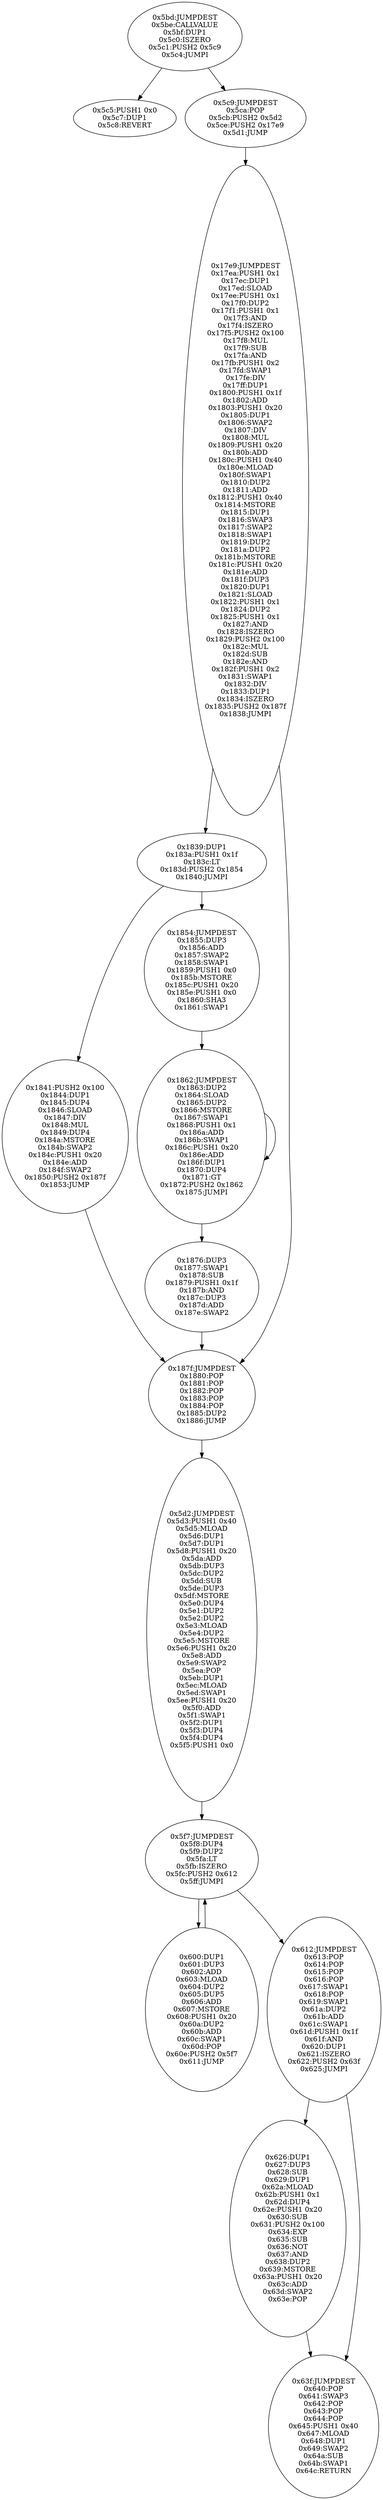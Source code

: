digraph{
1469[label="0x5bd:JUMPDEST
0x5be:CALLVALUE
0x5bf:DUP1
0x5c0:ISZERO
0x5c1:PUSH2 0x5c9
0x5c4:JUMPI"]
1469 -> 1477
1469 -> 1481
1477[label="0x5c5:PUSH1 0x0
0x5c7:DUP1
0x5c8:REVERT"]
1481[label="0x5c9:JUMPDEST
0x5ca:POP
0x5cb:PUSH2 0x5d2
0x5ce:PUSH2 0x17e9
0x5d1:JUMP"]
1481 -> 6121
6121[label="0x17e9:JUMPDEST
0x17ea:PUSH1 0x1
0x17ec:DUP1
0x17ed:SLOAD
0x17ee:PUSH1 0x1
0x17f0:DUP2
0x17f1:PUSH1 0x1
0x17f3:AND
0x17f4:ISZERO
0x17f5:PUSH2 0x100
0x17f8:MUL
0x17f9:SUB
0x17fa:AND
0x17fb:PUSH1 0x2
0x17fd:SWAP1
0x17fe:DIV
0x17ff:DUP1
0x1800:PUSH1 0x1f
0x1802:ADD
0x1803:PUSH1 0x20
0x1805:DUP1
0x1806:SWAP2
0x1807:DIV
0x1808:MUL
0x1809:PUSH1 0x20
0x180b:ADD
0x180c:PUSH1 0x40
0x180e:MLOAD
0x180f:SWAP1
0x1810:DUP2
0x1811:ADD
0x1812:PUSH1 0x40
0x1814:MSTORE
0x1815:DUP1
0x1816:SWAP3
0x1817:SWAP2
0x1818:SWAP1
0x1819:DUP2
0x181a:DUP2
0x181b:MSTORE
0x181c:PUSH1 0x20
0x181e:ADD
0x181f:DUP3
0x1820:DUP1
0x1821:SLOAD
0x1822:PUSH1 0x1
0x1824:DUP2
0x1825:PUSH1 0x1
0x1827:AND
0x1828:ISZERO
0x1829:PUSH2 0x100
0x182c:MUL
0x182d:SUB
0x182e:AND
0x182f:PUSH1 0x2
0x1831:SWAP1
0x1832:DIV
0x1833:DUP1
0x1834:ISZERO
0x1835:PUSH2 0x187f
0x1838:JUMPI"]
6121 -> 6201
6121 -> 6271
6201[label="0x1839:DUP1
0x183a:PUSH1 0x1f
0x183c:LT
0x183d:PUSH2 0x1854
0x1840:JUMPI"]
6201 -> 6209
6201 -> 6228
6209[label="0x1841:PUSH2 0x100
0x1844:DUP1
0x1845:DUP4
0x1846:SLOAD
0x1847:DIV
0x1848:MUL
0x1849:DUP4
0x184a:MSTORE
0x184b:SWAP2
0x184c:PUSH1 0x20
0x184e:ADD
0x184f:SWAP2
0x1850:PUSH2 0x187f
0x1853:JUMP"]
6209 -> 6271
6271[label="0x187f:JUMPDEST
0x1880:POP
0x1881:POP
0x1882:POP
0x1883:POP
0x1884:POP
0x1885:DUP2
0x1886:JUMP"]
6271 -> 1490
6228[label="0x1854:JUMPDEST
0x1855:DUP3
0x1856:ADD
0x1857:SWAP2
0x1858:SWAP1
0x1859:PUSH1 0x0
0x185b:MSTORE
0x185c:PUSH1 0x20
0x185e:PUSH1 0x0
0x1860:SHA3
0x1861:SWAP1"]
6228 -> 6242
6242[label="0x1862:JUMPDEST
0x1863:DUP2
0x1864:SLOAD
0x1865:DUP2
0x1866:MSTORE
0x1867:SWAP1
0x1868:PUSH1 0x1
0x186a:ADD
0x186b:SWAP1
0x186c:PUSH1 0x20
0x186e:ADD
0x186f:DUP1
0x1870:DUP4
0x1871:GT
0x1872:PUSH2 0x1862
0x1875:JUMPI"]
6242 -> 6262
6242 -> 6242
6262[label="0x1876:DUP3
0x1877:SWAP1
0x1878:SUB
0x1879:PUSH1 0x1f
0x187b:AND
0x187c:DUP3
0x187d:ADD
0x187e:SWAP2"]
6262 -> 6271
1490[label="0x5d2:JUMPDEST
0x5d3:PUSH1 0x40
0x5d5:MLOAD
0x5d6:DUP1
0x5d7:DUP1
0x5d8:PUSH1 0x20
0x5da:ADD
0x5db:DUP3
0x5dc:DUP2
0x5dd:SUB
0x5de:DUP3
0x5df:MSTORE
0x5e0:DUP4
0x5e1:DUP2
0x5e2:DUP2
0x5e3:MLOAD
0x5e4:DUP2
0x5e5:MSTORE
0x5e6:PUSH1 0x20
0x5e8:ADD
0x5e9:SWAP2
0x5ea:POP
0x5eb:DUP1
0x5ec:MLOAD
0x5ed:SWAP1
0x5ee:PUSH1 0x20
0x5f0:ADD
0x5f1:SWAP1
0x5f2:DUP1
0x5f3:DUP4
0x5f4:DUP4
0x5f5:PUSH1 0x0"]
1490 -> 1527
1527[label="0x5f7:JUMPDEST
0x5f8:DUP4
0x5f9:DUP2
0x5fa:LT
0x5fb:ISZERO
0x5fc:PUSH2 0x612
0x5ff:JUMPI"]
1527 -> 1536
1527 -> 1554
1536[label="0x600:DUP1
0x601:DUP3
0x602:ADD
0x603:MLOAD
0x604:DUP2
0x605:DUP5
0x606:ADD
0x607:MSTORE
0x608:PUSH1 0x20
0x60a:DUP2
0x60b:ADD
0x60c:SWAP1
0x60d:POP
0x60e:PUSH2 0x5f7
0x611:JUMP"]
1536 -> 1527
1554[label="0x612:JUMPDEST
0x613:POP
0x614:POP
0x615:POP
0x616:POP
0x617:SWAP1
0x618:POP
0x619:SWAP1
0x61a:DUP2
0x61b:ADD
0x61c:SWAP1
0x61d:PUSH1 0x1f
0x61f:AND
0x620:DUP1
0x621:ISZERO
0x622:PUSH2 0x63f
0x625:JUMPI"]
1554 -> 1574
1554 -> 1599
1574[label="0x626:DUP1
0x627:DUP3
0x628:SUB
0x629:DUP1
0x62a:MLOAD
0x62b:PUSH1 0x1
0x62d:DUP4
0x62e:PUSH1 0x20
0x630:SUB
0x631:PUSH2 0x100
0x634:EXP
0x635:SUB
0x636:NOT
0x637:AND
0x638:DUP2
0x639:MSTORE
0x63a:PUSH1 0x20
0x63c:ADD
0x63d:SWAP2
0x63e:POP"]
1574 -> 1599
1599[label="0x63f:JUMPDEST
0x640:POP
0x641:SWAP3
0x642:POP
0x643:POP
0x644:POP
0x645:PUSH1 0x40
0x647:MLOAD
0x648:DUP1
0x649:SWAP2
0x64a:SUB
0x64b:SWAP1
0x64c:RETURN"]

}